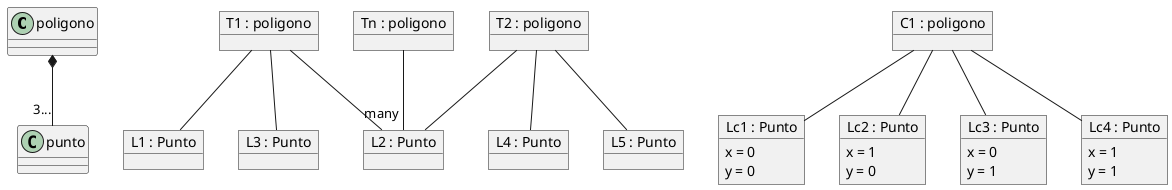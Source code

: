 @startuml parteC
class poligono
class punto

poligono *-- "3..." punto

object "T1 : poligono" as Triangulo1
object "L1 : Punto" as Punto1
object "L2 : Punto" as Punto2
object "L3 : Punto" as Punto3
object "T2 : poligono" as Triangulo2
object "L4 : Punto" as Punto4
object "L5 : Punto" as Punto5
object "Tn : poligono" as Triangulo3

Triangulo1 -- Punto1
Triangulo1 -- Punto2
Triangulo1 -- Punto3
Triangulo2 -- Punto4
Triangulo2 -- Punto2
Triangulo2 -- Punto5
Triangulo3 -- "many" Punto2

object "C1 : poligono" as Cuadrado1
object "Lc1 : Punto" as Lc1 {
x = 0
y = 0
}
object "Lc2 : Punto" as Lc2{
x = 1
y = 0
}
object "Lc3 : Punto" as Lc3{
x = 0
y = 1
}
object "Lc4 : Punto" as Lc4{
x = 1
y = 1
}

Cuadrado1 -- Lc1
Cuadrado1 -- Lc2
Cuadrado1 -- Lc3
Cuadrado1 -- Lc4
@enduml